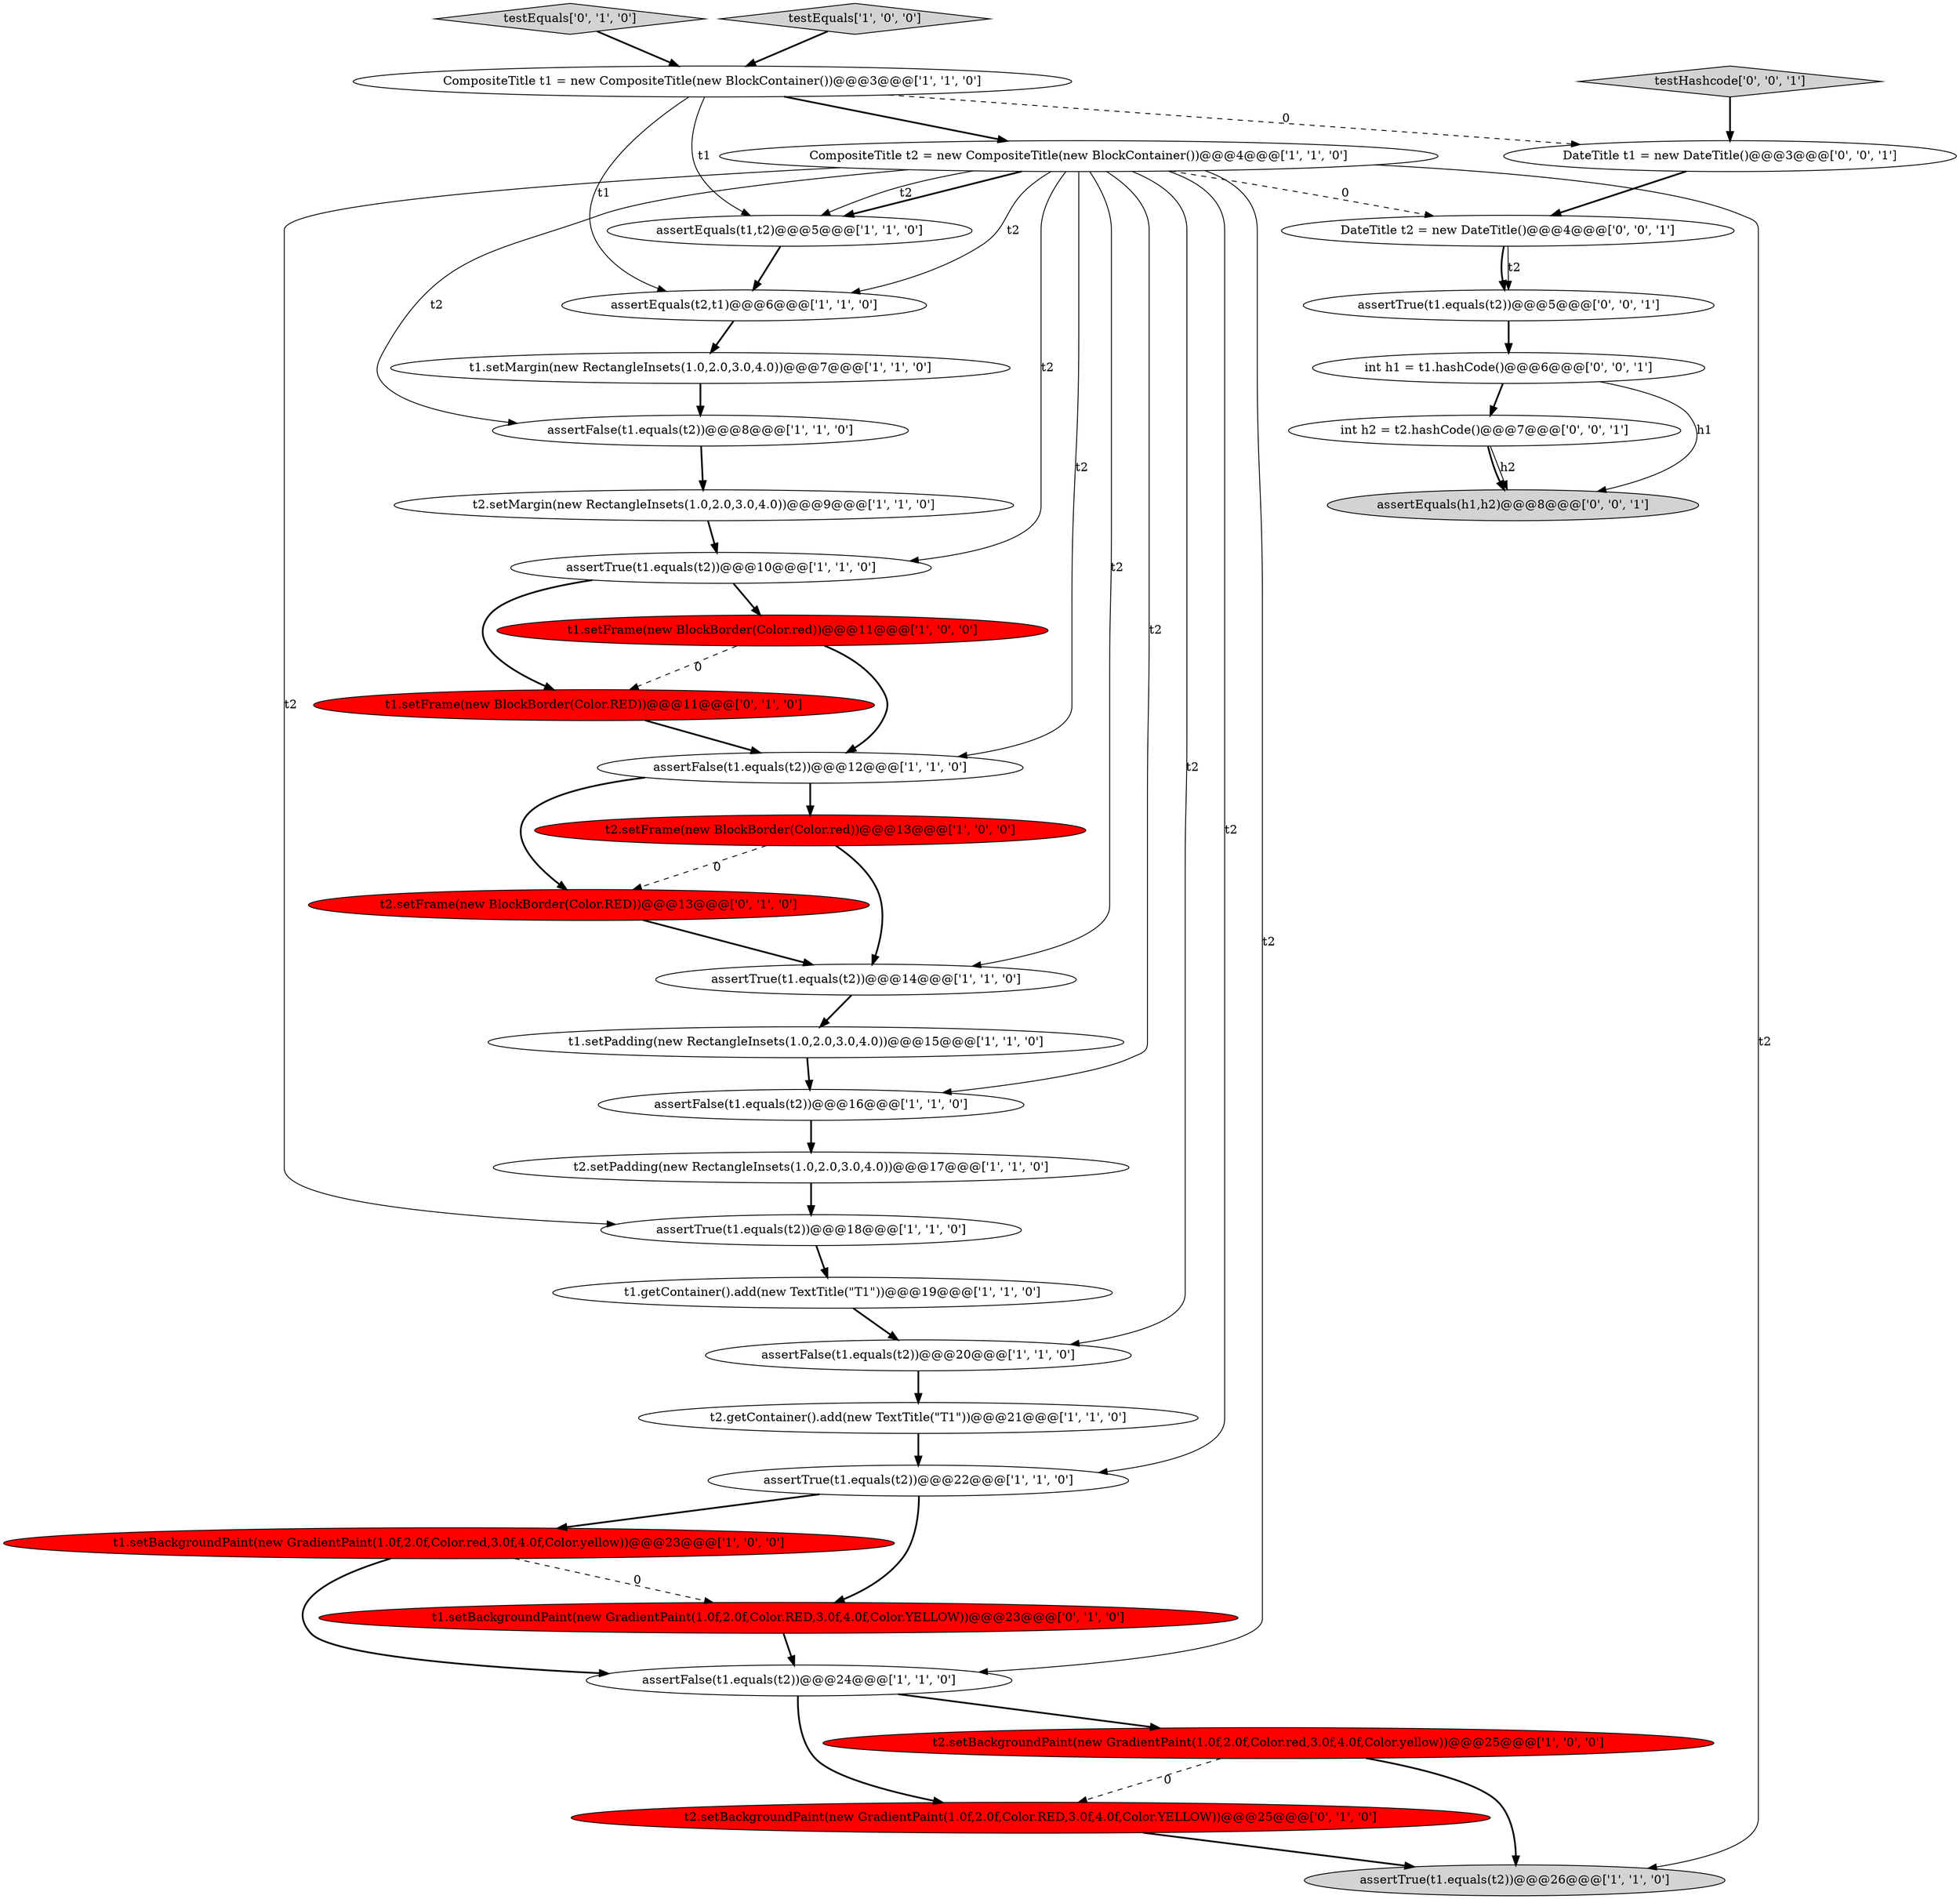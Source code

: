 digraph {
10 [style = filled, label = "assertFalse(t1.equals(t2))@@@8@@@['1', '1', '0']", fillcolor = white, shape = ellipse image = "AAA0AAABBB1BBB"];
8 [style = filled, label = "assertTrue(t1.equals(t2))@@@18@@@['1', '1', '0']", fillcolor = white, shape = ellipse image = "AAA0AAABBB1BBB"];
33 [style = filled, label = "int h2 = t2.hashCode()@@@7@@@['0', '0', '1']", fillcolor = white, shape = ellipse image = "AAA0AAABBB3BBB"];
26 [style = filled, label = "testEquals['0', '1', '0']", fillcolor = lightgray, shape = diamond image = "AAA0AAABBB2BBB"];
32 [style = filled, label = "assertTrue(t1.equals(t2))@@@5@@@['0', '0', '1']", fillcolor = white, shape = ellipse image = "AAA0AAABBB3BBB"];
7 [style = filled, label = "assertFalse(t1.equals(t2))@@@12@@@['1', '1', '0']", fillcolor = white, shape = ellipse image = "AAA0AAABBB1BBB"];
6 [style = filled, label = "assertEquals(t2,t1)@@@6@@@['1', '1', '0']", fillcolor = white, shape = ellipse image = "AAA0AAABBB1BBB"];
0 [style = filled, label = "t1.setPadding(new RectangleInsets(1.0,2.0,3.0,4.0))@@@15@@@['1', '1', '0']", fillcolor = white, shape = ellipse image = "AAA0AAABBB1BBB"];
9 [style = filled, label = "assertFalse(t1.equals(t2))@@@16@@@['1', '1', '0']", fillcolor = white, shape = ellipse image = "AAA0AAABBB1BBB"];
11 [style = filled, label = "t1.setMargin(new RectangleInsets(1.0,2.0,3.0,4.0))@@@7@@@['1', '1', '0']", fillcolor = white, shape = ellipse image = "AAA0AAABBB1BBB"];
1 [style = filled, label = "testEquals['1', '0', '0']", fillcolor = lightgray, shape = diamond image = "AAA0AAABBB1BBB"];
4 [style = filled, label = "t2.getContainer().add(new TextTitle(\"T1\"))@@@21@@@['1', '1', '0']", fillcolor = white, shape = ellipse image = "AAA0AAABBB1BBB"];
5 [style = filled, label = "t1.getContainer().add(new TextTitle(\"T1\"))@@@19@@@['1', '1', '0']", fillcolor = white, shape = ellipse image = "AAA0AAABBB1BBB"];
3 [style = filled, label = "assertTrue(t1.equals(t2))@@@10@@@['1', '1', '0']", fillcolor = white, shape = ellipse image = "AAA0AAABBB1BBB"];
28 [style = filled, label = "t1.setFrame(new BlockBorder(Color.RED))@@@11@@@['0', '1', '0']", fillcolor = red, shape = ellipse image = "AAA1AAABBB2BBB"];
31 [style = filled, label = "assertEquals(h1,h2)@@@8@@@['0', '0', '1']", fillcolor = lightgray, shape = ellipse image = "AAA0AAABBB3BBB"];
13 [style = filled, label = "t2.setBackgroundPaint(new GradientPaint(1.0f,2.0f,Color.red,3.0f,4.0f,Color.yellow))@@@25@@@['1', '0', '0']", fillcolor = red, shape = ellipse image = "AAA1AAABBB1BBB"];
19 [style = filled, label = "CompositeTitle t2 = new CompositeTitle(new BlockContainer())@@@4@@@['1', '1', '0']", fillcolor = white, shape = ellipse image = "AAA0AAABBB1BBB"];
29 [style = filled, label = "t1.setBackgroundPaint(new GradientPaint(1.0f,2.0f,Color.RED,3.0f,4.0f,Color.YELLOW))@@@23@@@['0', '1', '0']", fillcolor = red, shape = ellipse image = "AAA1AAABBB2BBB"];
18 [style = filled, label = "t2.setPadding(new RectangleInsets(1.0,2.0,3.0,4.0))@@@17@@@['1', '1', '0']", fillcolor = white, shape = ellipse image = "AAA0AAABBB1BBB"];
20 [style = filled, label = "assertTrue(t1.equals(t2))@@@26@@@['1', '1', '0']", fillcolor = lightgray, shape = ellipse image = "AAA0AAABBB1BBB"];
14 [style = filled, label = "assertTrue(t1.equals(t2))@@@22@@@['1', '1', '0']", fillcolor = white, shape = ellipse image = "AAA0AAABBB1BBB"];
30 [style = filled, label = "DateTitle t1 = new DateTitle()@@@3@@@['0', '0', '1']", fillcolor = white, shape = ellipse image = "AAA0AAABBB3BBB"];
16 [style = filled, label = "CompositeTitle t1 = new CompositeTitle(new BlockContainer())@@@3@@@['1', '1', '0']", fillcolor = white, shape = ellipse image = "AAA0AAABBB1BBB"];
35 [style = filled, label = "DateTitle t2 = new DateTitle()@@@4@@@['0', '0', '1']", fillcolor = white, shape = ellipse image = "AAA0AAABBB3BBB"];
24 [style = filled, label = "assertFalse(t1.equals(t2))@@@24@@@['1', '1', '0']", fillcolor = white, shape = ellipse image = "AAA0AAABBB1BBB"];
21 [style = filled, label = "assertTrue(t1.equals(t2))@@@14@@@['1', '1', '0']", fillcolor = white, shape = ellipse image = "AAA0AAABBB1BBB"];
12 [style = filled, label = "t1.setFrame(new BlockBorder(Color.red))@@@11@@@['1', '0', '0']", fillcolor = red, shape = ellipse image = "AAA1AAABBB1BBB"];
22 [style = filled, label = "assertFalse(t1.equals(t2))@@@20@@@['1', '1', '0']", fillcolor = white, shape = ellipse image = "AAA0AAABBB1BBB"];
36 [style = filled, label = "int h1 = t1.hashCode()@@@6@@@['0', '0', '1']", fillcolor = white, shape = ellipse image = "AAA0AAABBB3BBB"];
25 [style = filled, label = "t2.setBackgroundPaint(new GradientPaint(1.0f,2.0f,Color.RED,3.0f,4.0f,Color.YELLOW))@@@25@@@['0', '1', '0']", fillcolor = red, shape = ellipse image = "AAA1AAABBB2BBB"];
15 [style = filled, label = "t2.setFrame(new BlockBorder(Color.red))@@@13@@@['1', '0', '0']", fillcolor = red, shape = ellipse image = "AAA1AAABBB1BBB"];
27 [style = filled, label = "t2.setFrame(new BlockBorder(Color.RED))@@@13@@@['0', '1', '0']", fillcolor = red, shape = ellipse image = "AAA1AAABBB2BBB"];
2 [style = filled, label = "t2.setMargin(new RectangleInsets(1.0,2.0,3.0,4.0))@@@9@@@['1', '1', '0']", fillcolor = white, shape = ellipse image = "AAA0AAABBB1BBB"];
34 [style = filled, label = "testHashcode['0', '0', '1']", fillcolor = lightgray, shape = diamond image = "AAA0AAABBB3BBB"];
17 [style = filled, label = "assertEquals(t1,t2)@@@5@@@['1', '1', '0']", fillcolor = white, shape = ellipse image = "AAA0AAABBB1BBB"];
23 [style = filled, label = "t1.setBackgroundPaint(new GradientPaint(1.0f,2.0f,Color.red,3.0f,4.0f,Color.yellow))@@@23@@@['1', '0', '0']", fillcolor = red, shape = ellipse image = "AAA1AAABBB1BBB"];
19->7 [style = solid, label="t2"];
0->9 [style = bold, label=""];
4->14 [style = bold, label=""];
19->14 [style = solid, label="t2"];
19->8 [style = solid, label="t2"];
21->0 [style = bold, label=""];
17->6 [style = bold, label=""];
16->17 [style = solid, label="t1"];
15->21 [style = bold, label=""];
2->3 [style = bold, label=""];
19->6 [style = solid, label="t2"];
19->3 [style = solid, label="t2"];
28->7 [style = bold, label=""];
35->32 [style = bold, label=""];
35->32 [style = solid, label="t2"];
19->21 [style = solid, label="t2"];
19->10 [style = solid, label="t2"];
19->17 [style = bold, label=""];
3->12 [style = bold, label=""];
13->25 [style = dashed, label="0"];
16->19 [style = bold, label=""];
36->33 [style = bold, label=""];
23->29 [style = dashed, label="0"];
34->30 [style = bold, label=""];
12->7 [style = bold, label=""];
22->4 [style = bold, label=""];
19->17 [style = solid, label="t2"];
26->16 [style = bold, label=""];
3->28 [style = bold, label=""];
23->24 [style = bold, label=""];
25->20 [style = bold, label=""];
9->18 [style = bold, label=""];
30->35 [style = bold, label=""];
33->31 [style = solid, label="h2"];
8->5 [style = bold, label=""];
14->23 [style = bold, label=""];
16->30 [style = dashed, label="0"];
11->10 [style = bold, label=""];
1->16 [style = bold, label=""];
24->25 [style = bold, label=""];
12->28 [style = dashed, label="0"];
6->11 [style = bold, label=""];
14->29 [style = bold, label=""];
7->27 [style = bold, label=""];
33->31 [style = bold, label=""];
32->36 [style = bold, label=""];
7->15 [style = bold, label=""];
19->24 [style = solid, label="t2"];
10->2 [style = bold, label=""];
36->31 [style = solid, label="h1"];
18->8 [style = bold, label=""];
15->27 [style = dashed, label="0"];
19->9 [style = solid, label="t2"];
19->35 [style = dashed, label="0"];
16->6 [style = solid, label="t1"];
19->22 [style = solid, label="t2"];
19->20 [style = solid, label="t2"];
29->24 [style = bold, label=""];
5->22 [style = bold, label=""];
27->21 [style = bold, label=""];
24->13 [style = bold, label=""];
13->20 [style = bold, label=""];
}
